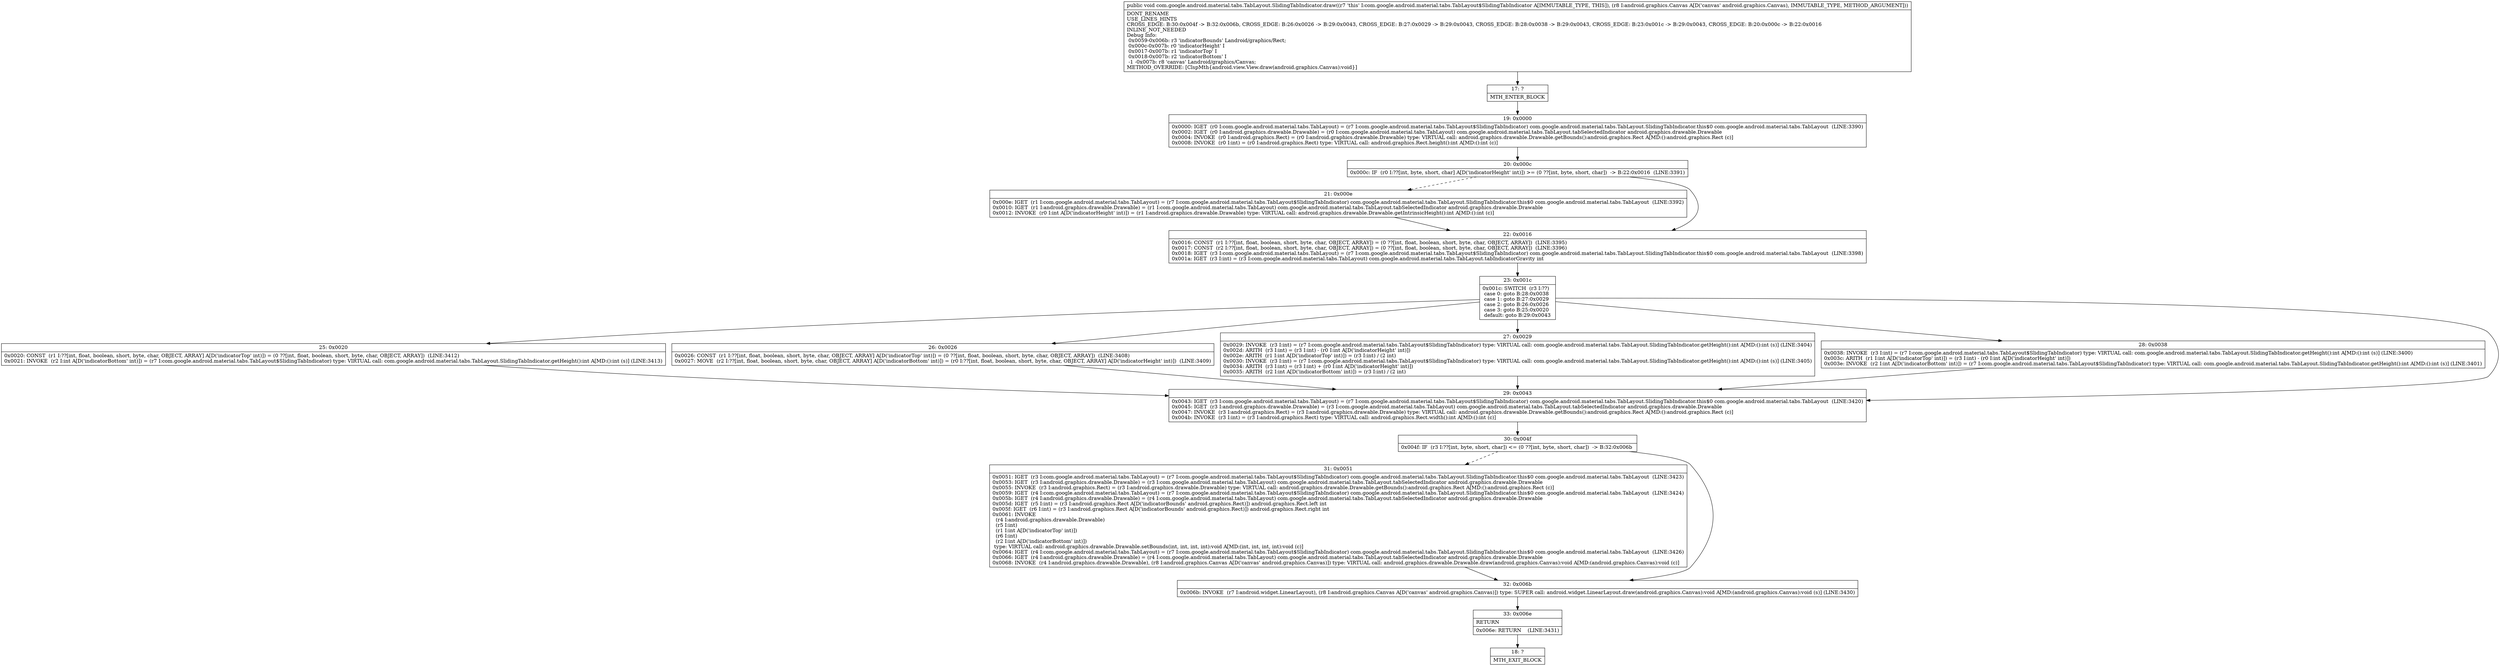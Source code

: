 digraph "CFG forcom.google.android.material.tabs.TabLayout.SlidingTabIndicator.draw(Landroid\/graphics\/Canvas;)V" {
Node_17 [shape=record,label="{17\:\ ?|MTH_ENTER_BLOCK\l}"];
Node_19 [shape=record,label="{19\:\ 0x0000|0x0000: IGET  (r0 I:com.google.android.material.tabs.TabLayout) = (r7 I:com.google.android.material.tabs.TabLayout$SlidingTabIndicator) com.google.android.material.tabs.TabLayout.SlidingTabIndicator.this$0 com.google.android.material.tabs.TabLayout  (LINE:3390)\l0x0002: IGET  (r0 I:android.graphics.drawable.Drawable) = (r0 I:com.google.android.material.tabs.TabLayout) com.google.android.material.tabs.TabLayout.tabSelectedIndicator android.graphics.drawable.Drawable \l0x0004: INVOKE  (r0 I:android.graphics.Rect) = (r0 I:android.graphics.drawable.Drawable) type: VIRTUAL call: android.graphics.drawable.Drawable.getBounds():android.graphics.Rect A[MD:():android.graphics.Rect (c)]\l0x0008: INVOKE  (r0 I:int) = (r0 I:android.graphics.Rect) type: VIRTUAL call: android.graphics.Rect.height():int A[MD:():int (c)]\l}"];
Node_20 [shape=record,label="{20\:\ 0x000c|0x000c: IF  (r0 I:??[int, byte, short, char] A[D('indicatorHeight' int)]) \>= (0 ??[int, byte, short, char])  \-\> B:22:0x0016  (LINE:3391)\l}"];
Node_21 [shape=record,label="{21\:\ 0x000e|0x000e: IGET  (r1 I:com.google.android.material.tabs.TabLayout) = (r7 I:com.google.android.material.tabs.TabLayout$SlidingTabIndicator) com.google.android.material.tabs.TabLayout.SlidingTabIndicator.this$0 com.google.android.material.tabs.TabLayout  (LINE:3392)\l0x0010: IGET  (r1 I:android.graphics.drawable.Drawable) = (r1 I:com.google.android.material.tabs.TabLayout) com.google.android.material.tabs.TabLayout.tabSelectedIndicator android.graphics.drawable.Drawable \l0x0012: INVOKE  (r0 I:int A[D('indicatorHeight' int)]) = (r1 I:android.graphics.drawable.Drawable) type: VIRTUAL call: android.graphics.drawable.Drawable.getIntrinsicHeight():int A[MD:():int (c)]\l}"];
Node_22 [shape=record,label="{22\:\ 0x0016|0x0016: CONST  (r1 I:??[int, float, boolean, short, byte, char, OBJECT, ARRAY]) = (0 ??[int, float, boolean, short, byte, char, OBJECT, ARRAY])  (LINE:3395)\l0x0017: CONST  (r2 I:??[int, float, boolean, short, byte, char, OBJECT, ARRAY]) = (0 ??[int, float, boolean, short, byte, char, OBJECT, ARRAY])  (LINE:3396)\l0x0018: IGET  (r3 I:com.google.android.material.tabs.TabLayout) = (r7 I:com.google.android.material.tabs.TabLayout$SlidingTabIndicator) com.google.android.material.tabs.TabLayout.SlidingTabIndicator.this$0 com.google.android.material.tabs.TabLayout  (LINE:3398)\l0x001a: IGET  (r3 I:int) = (r3 I:com.google.android.material.tabs.TabLayout) com.google.android.material.tabs.TabLayout.tabIndicatorGravity int \l}"];
Node_23 [shape=record,label="{23\:\ 0x001c|0x001c: SWITCH  (r3 I:??)\l case 0: goto B:28:0x0038\l case 1: goto B:27:0x0029\l case 2: goto B:26:0x0026\l case 3: goto B:25:0x0020\l default: goto B:29:0x0043 \l}"];
Node_25 [shape=record,label="{25\:\ 0x0020|0x0020: CONST  (r1 I:??[int, float, boolean, short, byte, char, OBJECT, ARRAY] A[D('indicatorTop' int)]) = (0 ??[int, float, boolean, short, byte, char, OBJECT, ARRAY])  (LINE:3412)\l0x0021: INVOKE  (r2 I:int A[D('indicatorBottom' int)]) = (r7 I:com.google.android.material.tabs.TabLayout$SlidingTabIndicator) type: VIRTUAL call: com.google.android.material.tabs.TabLayout.SlidingTabIndicator.getHeight():int A[MD:():int (s)] (LINE:3413)\l}"];
Node_26 [shape=record,label="{26\:\ 0x0026|0x0026: CONST  (r1 I:??[int, float, boolean, short, byte, char, OBJECT, ARRAY] A[D('indicatorTop' int)]) = (0 ??[int, float, boolean, short, byte, char, OBJECT, ARRAY])  (LINE:3408)\l0x0027: MOVE  (r2 I:??[int, float, boolean, short, byte, char, OBJECT, ARRAY] A[D('indicatorBottom' int)]) = (r0 I:??[int, float, boolean, short, byte, char, OBJECT, ARRAY] A[D('indicatorHeight' int)])  (LINE:3409)\l}"];
Node_27 [shape=record,label="{27\:\ 0x0029|0x0029: INVOKE  (r3 I:int) = (r7 I:com.google.android.material.tabs.TabLayout$SlidingTabIndicator) type: VIRTUAL call: com.google.android.material.tabs.TabLayout.SlidingTabIndicator.getHeight():int A[MD:():int (s)] (LINE:3404)\l0x002d: ARITH  (r3 I:int) = (r3 I:int) \- (r0 I:int A[D('indicatorHeight' int)]) \l0x002e: ARITH  (r1 I:int A[D('indicatorTop' int)]) = (r3 I:int) \/ (2 int) \l0x0030: INVOKE  (r3 I:int) = (r7 I:com.google.android.material.tabs.TabLayout$SlidingTabIndicator) type: VIRTUAL call: com.google.android.material.tabs.TabLayout.SlidingTabIndicator.getHeight():int A[MD:():int (s)] (LINE:3405)\l0x0034: ARITH  (r3 I:int) = (r3 I:int) + (r0 I:int A[D('indicatorHeight' int)]) \l0x0035: ARITH  (r2 I:int A[D('indicatorBottom' int)]) = (r3 I:int) \/ (2 int) \l}"];
Node_28 [shape=record,label="{28\:\ 0x0038|0x0038: INVOKE  (r3 I:int) = (r7 I:com.google.android.material.tabs.TabLayout$SlidingTabIndicator) type: VIRTUAL call: com.google.android.material.tabs.TabLayout.SlidingTabIndicator.getHeight():int A[MD:():int (s)] (LINE:3400)\l0x003c: ARITH  (r1 I:int A[D('indicatorTop' int)]) = (r3 I:int) \- (r0 I:int A[D('indicatorHeight' int)]) \l0x003e: INVOKE  (r2 I:int A[D('indicatorBottom' int)]) = (r7 I:com.google.android.material.tabs.TabLayout$SlidingTabIndicator) type: VIRTUAL call: com.google.android.material.tabs.TabLayout.SlidingTabIndicator.getHeight():int A[MD:():int (s)] (LINE:3401)\l}"];
Node_29 [shape=record,label="{29\:\ 0x0043|0x0043: IGET  (r3 I:com.google.android.material.tabs.TabLayout) = (r7 I:com.google.android.material.tabs.TabLayout$SlidingTabIndicator) com.google.android.material.tabs.TabLayout.SlidingTabIndicator.this$0 com.google.android.material.tabs.TabLayout  (LINE:3420)\l0x0045: IGET  (r3 I:android.graphics.drawable.Drawable) = (r3 I:com.google.android.material.tabs.TabLayout) com.google.android.material.tabs.TabLayout.tabSelectedIndicator android.graphics.drawable.Drawable \l0x0047: INVOKE  (r3 I:android.graphics.Rect) = (r3 I:android.graphics.drawable.Drawable) type: VIRTUAL call: android.graphics.drawable.Drawable.getBounds():android.graphics.Rect A[MD:():android.graphics.Rect (c)]\l0x004b: INVOKE  (r3 I:int) = (r3 I:android.graphics.Rect) type: VIRTUAL call: android.graphics.Rect.width():int A[MD:():int (c)]\l}"];
Node_30 [shape=record,label="{30\:\ 0x004f|0x004f: IF  (r3 I:??[int, byte, short, char]) \<= (0 ??[int, byte, short, char])  \-\> B:32:0x006b \l}"];
Node_31 [shape=record,label="{31\:\ 0x0051|0x0051: IGET  (r3 I:com.google.android.material.tabs.TabLayout) = (r7 I:com.google.android.material.tabs.TabLayout$SlidingTabIndicator) com.google.android.material.tabs.TabLayout.SlidingTabIndicator.this$0 com.google.android.material.tabs.TabLayout  (LINE:3423)\l0x0053: IGET  (r3 I:android.graphics.drawable.Drawable) = (r3 I:com.google.android.material.tabs.TabLayout) com.google.android.material.tabs.TabLayout.tabSelectedIndicator android.graphics.drawable.Drawable \l0x0055: INVOKE  (r3 I:android.graphics.Rect) = (r3 I:android.graphics.drawable.Drawable) type: VIRTUAL call: android.graphics.drawable.Drawable.getBounds():android.graphics.Rect A[MD:():android.graphics.Rect (c)]\l0x0059: IGET  (r4 I:com.google.android.material.tabs.TabLayout) = (r7 I:com.google.android.material.tabs.TabLayout$SlidingTabIndicator) com.google.android.material.tabs.TabLayout.SlidingTabIndicator.this$0 com.google.android.material.tabs.TabLayout  (LINE:3424)\l0x005b: IGET  (r4 I:android.graphics.drawable.Drawable) = (r4 I:com.google.android.material.tabs.TabLayout) com.google.android.material.tabs.TabLayout.tabSelectedIndicator android.graphics.drawable.Drawable \l0x005d: IGET  (r5 I:int) = (r3 I:android.graphics.Rect A[D('indicatorBounds' android.graphics.Rect)]) android.graphics.Rect.left int \l0x005f: IGET  (r6 I:int) = (r3 I:android.graphics.Rect A[D('indicatorBounds' android.graphics.Rect)]) android.graphics.Rect.right int \l0x0061: INVOKE  \l  (r4 I:android.graphics.drawable.Drawable)\l  (r5 I:int)\l  (r1 I:int A[D('indicatorTop' int)])\l  (r6 I:int)\l  (r2 I:int A[D('indicatorBottom' int)])\l type: VIRTUAL call: android.graphics.drawable.Drawable.setBounds(int, int, int, int):void A[MD:(int, int, int, int):void (c)]\l0x0064: IGET  (r4 I:com.google.android.material.tabs.TabLayout) = (r7 I:com.google.android.material.tabs.TabLayout$SlidingTabIndicator) com.google.android.material.tabs.TabLayout.SlidingTabIndicator.this$0 com.google.android.material.tabs.TabLayout  (LINE:3426)\l0x0066: IGET  (r4 I:android.graphics.drawable.Drawable) = (r4 I:com.google.android.material.tabs.TabLayout) com.google.android.material.tabs.TabLayout.tabSelectedIndicator android.graphics.drawable.Drawable \l0x0068: INVOKE  (r4 I:android.graphics.drawable.Drawable), (r8 I:android.graphics.Canvas A[D('canvas' android.graphics.Canvas)]) type: VIRTUAL call: android.graphics.drawable.Drawable.draw(android.graphics.Canvas):void A[MD:(android.graphics.Canvas):void (c)]\l}"];
Node_32 [shape=record,label="{32\:\ 0x006b|0x006b: INVOKE  (r7 I:android.widget.LinearLayout), (r8 I:android.graphics.Canvas A[D('canvas' android.graphics.Canvas)]) type: SUPER call: android.widget.LinearLayout.draw(android.graphics.Canvas):void A[MD:(android.graphics.Canvas):void (s)] (LINE:3430)\l}"];
Node_33 [shape=record,label="{33\:\ 0x006e|RETURN\l|0x006e: RETURN    (LINE:3431)\l}"];
Node_18 [shape=record,label="{18\:\ ?|MTH_EXIT_BLOCK\l}"];
MethodNode[shape=record,label="{public void com.google.android.material.tabs.TabLayout.SlidingTabIndicator.draw((r7 'this' I:com.google.android.material.tabs.TabLayout$SlidingTabIndicator A[IMMUTABLE_TYPE, THIS]), (r8 I:android.graphics.Canvas A[D('canvas' android.graphics.Canvas), IMMUTABLE_TYPE, METHOD_ARGUMENT]))  | DONT_RENAME\lUSE_LINES_HINTS\lCROSS_EDGE: B:30:0x004f \-\> B:32:0x006b, CROSS_EDGE: B:26:0x0026 \-\> B:29:0x0043, CROSS_EDGE: B:27:0x0029 \-\> B:29:0x0043, CROSS_EDGE: B:28:0x0038 \-\> B:29:0x0043, CROSS_EDGE: B:23:0x001c \-\> B:29:0x0043, CROSS_EDGE: B:20:0x000c \-\> B:22:0x0016\lINLINE_NOT_NEEDED\lDebug Info:\l  0x0059\-0x006b: r3 'indicatorBounds' Landroid\/graphics\/Rect;\l  0x000c\-0x007b: r0 'indicatorHeight' I\l  0x0017\-0x007b: r1 'indicatorTop' I\l  0x0018\-0x007b: r2 'indicatorBottom' I\l  \-1 \-0x007b: r8 'canvas' Landroid\/graphics\/Canvas;\lMETHOD_OVERRIDE: [ClspMth\{android.view.View.draw(android.graphics.Canvas):void\}]\l}"];
MethodNode -> Node_17;Node_17 -> Node_19;
Node_19 -> Node_20;
Node_20 -> Node_21[style=dashed];
Node_20 -> Node_22;
Node_21 -> Node_22;
Node_22 -> Node_23;
Node_23 -> Node_25;
Node_23 -> Node_26;
Node_23 -> Node_27;
Node_23 -> Node_28;
Node_23 -> Node_29;
Node_25 -> Node_29;
Node_26 -> Node_29;
Node_27 -> Node_29;
Node_28 -> Node_29;
Node_29 -> Node_30;
Node_30 -> Node_31[style=dashed];
Node_30 -> Node_32;
Node_31 -> Node_32;
Node_32 -> Node_33;
Node_33 -> Node_18;
}


